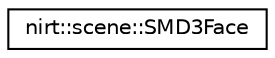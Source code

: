 digraph "Graphical Class Hierarchy"
{
 // LATEX_PDF_SIZE
  edge [fontname="Helvetica",fontsize="10",labelfontname="Helvetica",labelfontsize="10"];
  node [fontname="Helvetica",fontsize="10",shape=record];
  rankdir="LR";
  Node0 [label="nirt::scene::SMD3Face",height=0.2,width=0.4,color="black", fillcolor="white", style="filled",URL="$structnirt_1_1scene_1_1SMD3Face.html",tooltip="Triangle Index."];
}

